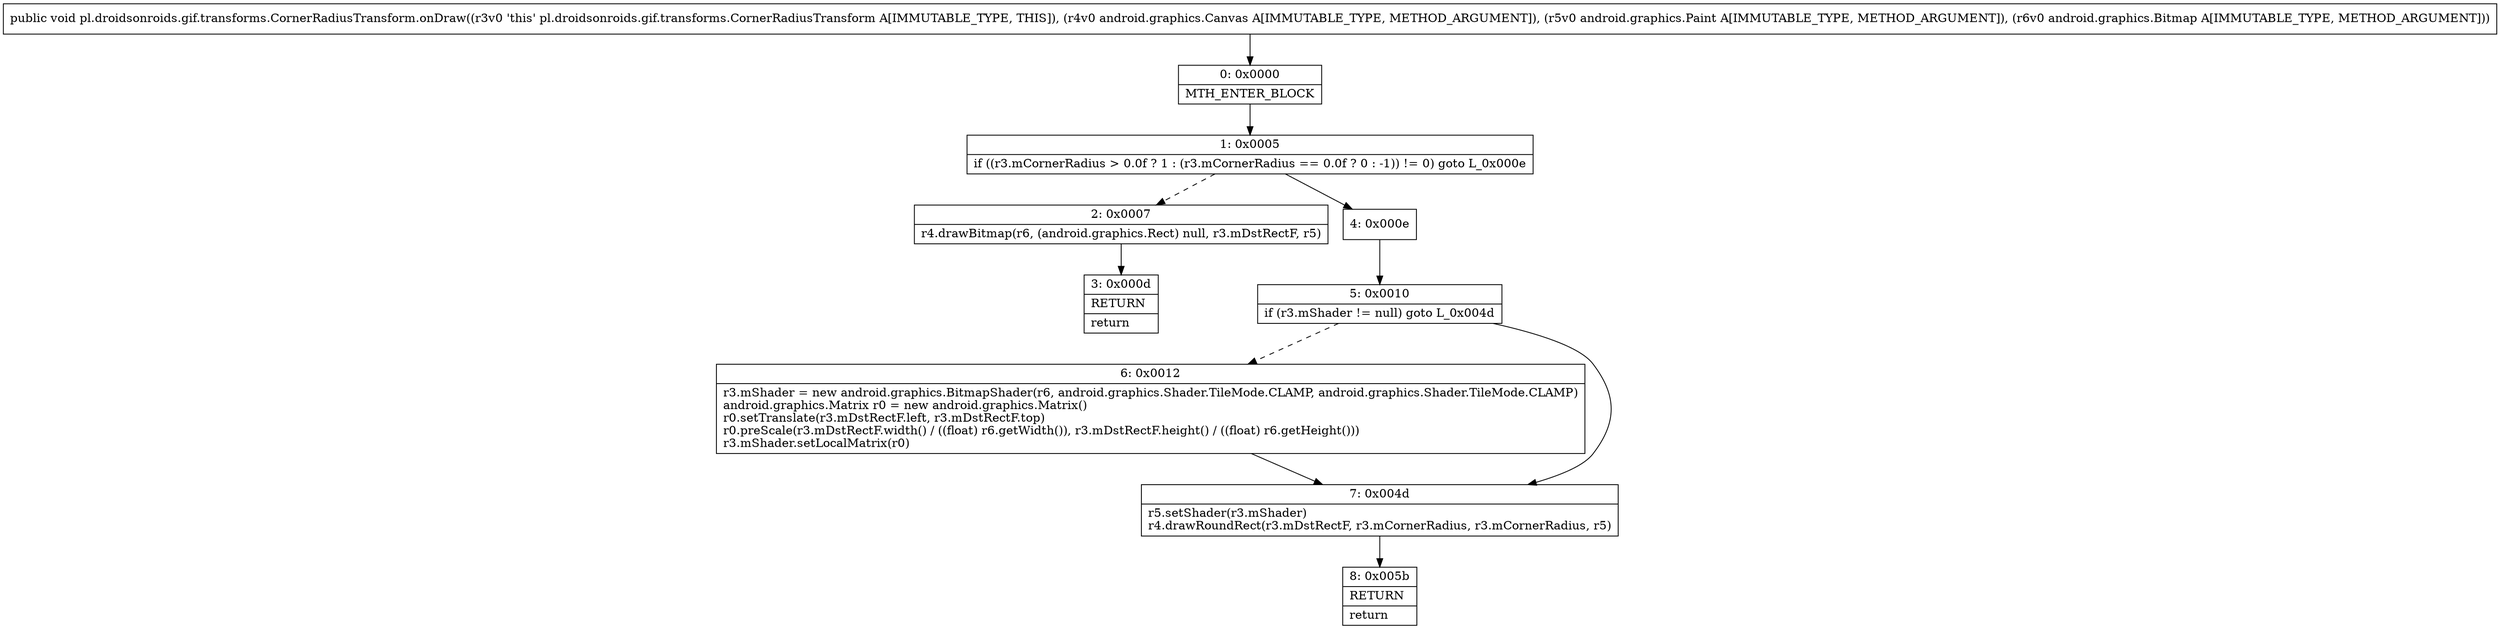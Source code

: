 digraph "CFG forpl.droidsonroids.gif.transforms.CornerRadiusTransform.onDraw(Landroid\/graphics\/Canvas;Landroid\/graphics\/Paint;Landroid\/graphics\/Bitmap;)V" {
Node_0 [shape=record,label="{0\:\ 0x0000|MTH_ENTER_BLOCK\l}"];
Node_1 [shape=record,label="{1\:\ 0x0005|if ((r3.mCornerRadius \> 0.0f ? 1 : (r3.mCornerRadius == 0.0f ? 0 : \-1)) != 0) goto L_0x000e\l}"];
Node_2 [shape=record,label="{2\:\ 0x0007|r4.drawBitmap(r6, (android.graphics.Rect) null, r3.mDstRectF, r5)\l}"];
Node_3 [shape=record,label="{3\:\ 0x000d|RETURN\l|return\l}"];
Node_4 [shape=record,label="{4\:\ 0x000e}"];
Node_5 [shape=record,label="{5\:\ 0x0010|if (r3.mShader != null) goto L_0x004d\l}"];
Node_6 [shape=record,label="{6\:\ 0x0012|r3.mShader = new android.graphics.BitmapShader(r6, android.graphics.Shader.TileMode.CLAMP, android.graphics.Shader.TileMode.CLAMP)\landroid.graphics.Matrix r0 = new android.graphics.Matrix()\lr0.setTranslate(r3.mDstRectF.left, r3.mDstRectF.top)\lr0.preScale(r3.mDstRectF.width() \/ ((float) r6.getWidth()), r3.mDstRectF.height() \/ ((float) r6.getHeight()))\lr3.mShader.setLocalMatrix(r0)\l}"];
Node_7 [shape=record,label="{7\:\ 0x004d|r5.setShader(r3.mShader)\lr4.drawRoundRect(r3.mDstRectF, r3.mCornerRadius, r3.mCornerRadius, r5)\l}"];
Node_8 [shape=record,label="{8\:\ 0x005b|RETURN\l|return\l}"];
MethodNode[shape=record,label="{public void pl.droidsonroids.gif.transforms.CornerRadiusTransform.onDraw((r3v0 'this' pl.droidsonroids.gif.transforms.CornerRadiusTransform A[IMMUTABLE_TYPE, THIS]), (r4v0 android.graphics.Canvas A[IMMUTABLE_TYPE, METHOD_ARGUMENT]), (r5v0 android.graphics.Paint A[IMMUTABLE_TYPE, METHOD_ARGUMENT]), (r6v0 android.graphics.Bitmap A[IMMUTABLE_TYPE, METHOD_ARGUMENT])) }"];
MethodNode -> Node_0;
Node_0 -> Node_1;
Node_1 -> Node_2[style=dashed];
Node_1 -> Node_4;
Node_2 -> Node_3;
Node_4 -> Node_5;
Node_5 -> Node_6[style=dashed];
Node_5 -> Node_7;
Node_6 -> Node_7;
Node_7 -> Node_8;
}

